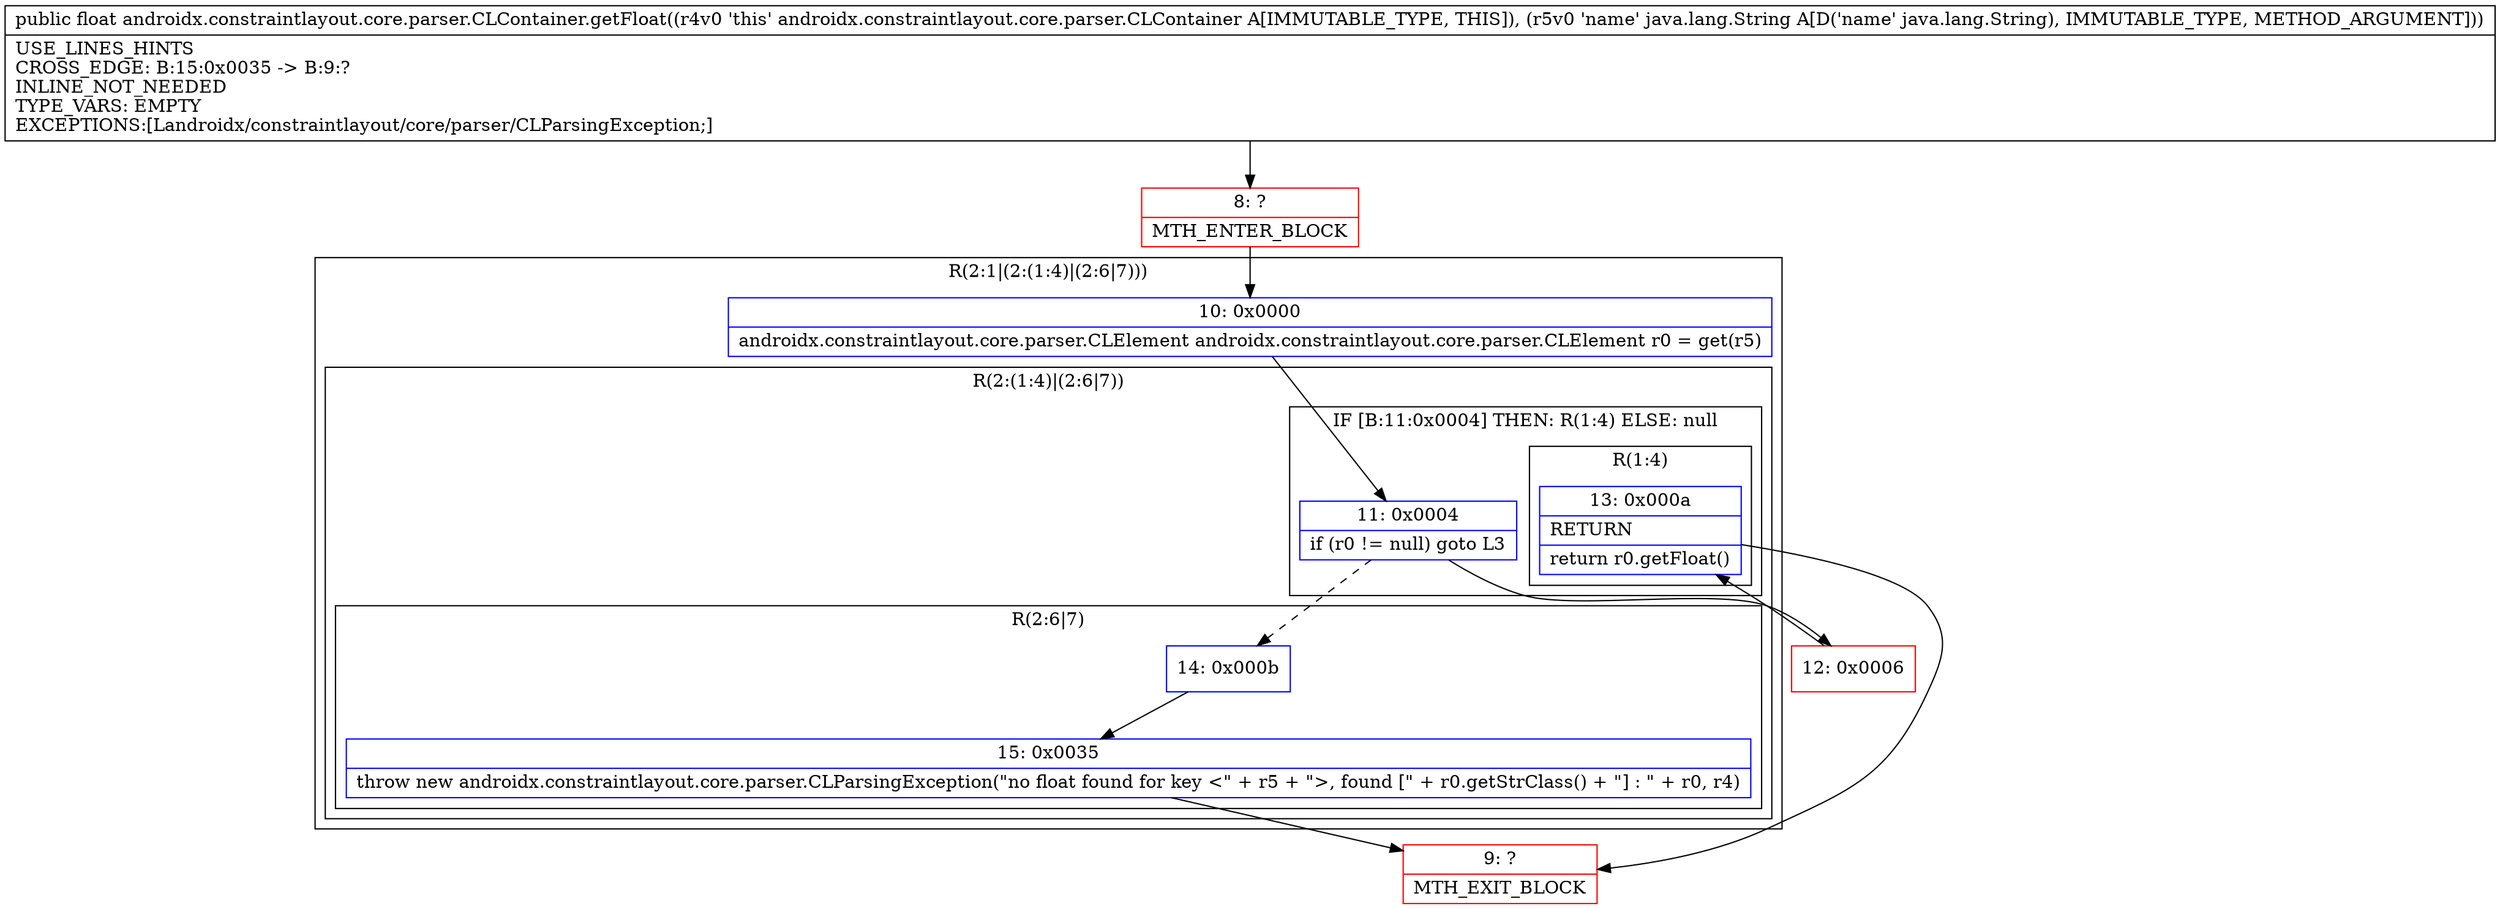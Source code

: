 digraph "CFG forandroidx.constraintlayout.core.parser.CLContainer.getFloat(Ljava\/lang\/String;)F" {
subgraph cluster_Region_1634118634 {
label = "R(2:1|(2:(1:4)|(2:6|7)))";
node [shape=record,color=blue];
Node_10 [shape=record,label="{10\:\ 0x0000|androidx.constraintlayout.core.parser.CLElement androidx.constraintlayout.core.parser.CLElement r0 = get(r5)\l}"];
subgraph cluster_Region_2051717041 {
label = "R(2:(1:4)|(2:6|7))";
node [shape=record,color=blue];
subgraph cluster_IfRegion_1180595041 {
label = "IF [B:11:0x0004] THEN: R(1:4) ELSE: null";
node [shape=record,color=blue];
Node_11 [shape=record,label="{11\:\ 0x0004|if (r0 != null) goto L3\l}"];
subgraph cluster_Region_969346073 {
label = "R(1:4)";
node [shape=record,color=blue];
Node_13 [shape=record,label="{13\:\ 0x000a|RETURN\l|return r0.getFloat()\l}"];
}
}
subgraph cluster_Region_901928263 {
label = "R(2:6|7)";
node [shape=record,color=blue];
Node_14 [shape=record,label="{14\:\ 0x000b}"];
Node_15 [shape=record,label="{15\:\ 0x0035|throw new androidx.constraintlayout.core.parser.CLParsingException(\"no float found for key \<\" + r5 + \"\>, found [\" + r0.getStrClass() + \"] : \" + r0, r4)\l}"];
}
}
}
Node_8 [shape=record,color=red,label="{8\:\ ?|MTH_ENTER_BLOCK\l}"];
Node_12 [shape=record,color=red,label="{12\:\ 0x0006}"];
Node_9 [shape=record,color=red,label="{9\:\ ?|MTH_EXIT_BLOCK\l}"];
MethodNode[shape=record,label="{public float androidx.constraintlayout.core.parser.CLContainer.getFloat((r4v0 'this' androidx.constraintlayout.core.parser.CLContainer A[IMMUTABLE_TYPE, THIS]), (r5v0 'name' java.lang.String A[D('name' java.lang.String), IMMUTABLE_TYPE, METHOD_ARGUMENT]))  | USE_LINES_HINTS\lCROSS_EDGE: B:15:0x0035 \-\> B:9:?\lINLINE_NOT_NEEDED\lTYPE_VARS: EMPTY\lEXCEPTIONS:[Landroidx\/constraintlayout\/core\/parser\/CLParsingException;]\l}"];
MethodNode -> Node_8;Node_10 -> Node_11;
Node_11 -> Node_12;
Node_11 -> Node_14[style=dashed];
Node_13 -> Node_9;
Node_14 -> Node_15;
Node_15 -> Node_9;
Node_8 -> Node_10;
Node_12 -> Node_13;
}

